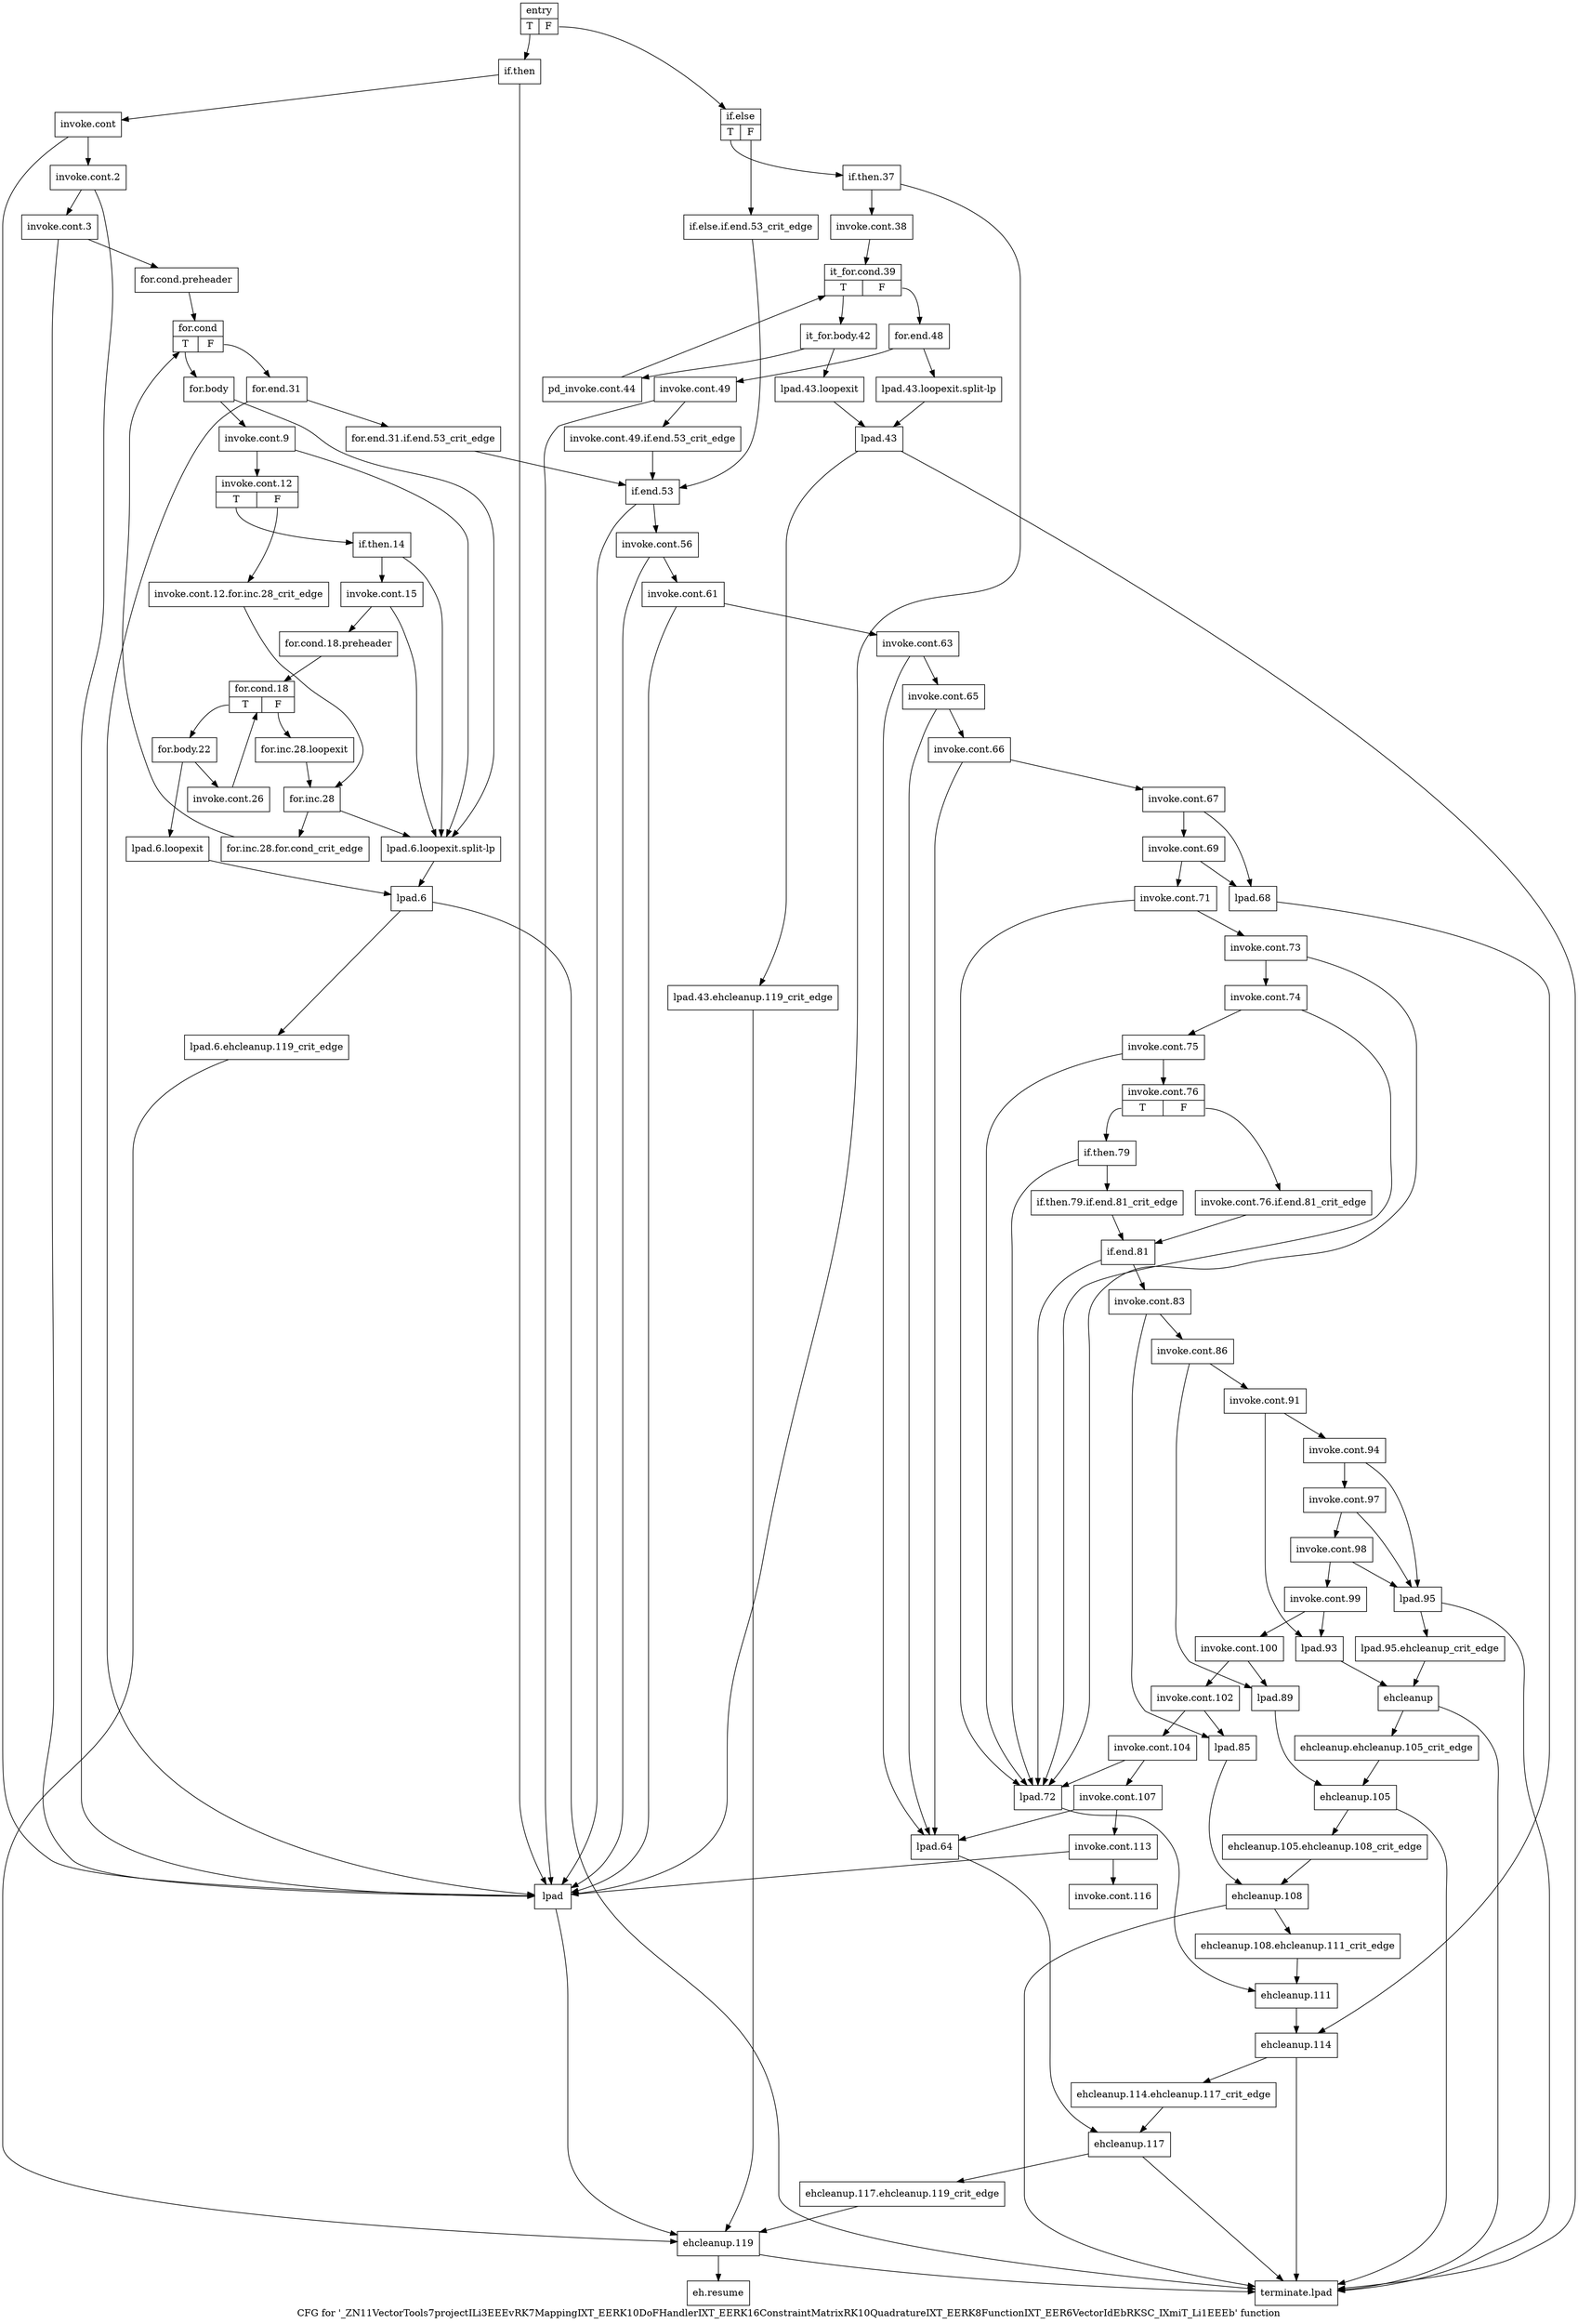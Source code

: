 digraph "CFG for '_ZN11VectorTools7projectILi3EEEvRK7MappingIXT_EERK10DoFHandlerIXT_EERK16ConstraintMatrixRK10QuadratureIXT_EERK8FunctionIXT_EER6VectorIdEbRKSC_IXmiT_Li1EEEb' function" {
	label="CFG for '_ZN11VectorTools7projectILi3EEEvRK7MappingIXT_EERK10DoFHandlerIXT_EERK16ConstraintMatrixRK10QuadratureIXT_EERK8FunctionIXT_EER6VectorIdEbRKSC_IXmiT_Li1EEEb' function";

	Node0x85f4440 [shape=record,label="{entry|{<s0>T|<s1>F}}"];
	Node0x85f4440:s0 -> Node0x861ee30;
	Node0x85f4440:s1 -> Node0x861f650;
	Node0x861ee30 [shape=record,label="{if.then}"];
	Node0x861ee30 -> Node0x861ee80;
	Node0x861ee30 -> Node0x861f330;
	Node0x861ee80 [shape=record,label="{invoke.cont}"];
	Node0x861ee80 -> Node0x861eed0;
	Node0x861ee80 -> Node0x861f330;
	Node0x861eed0 [shape=record,label="{invoke.cont.2}"];
	Node0x861eed0 -> Node0x861ef20;
	Node0x861eed0 -> Node0x861f330;
	Node0x861ef20 [shape=record,label="{invoke.cont.3}"];
	Node0x861ef20 -> Node0x861ef70;
	Node0x861ef20 -> Node0x861f330;
	Node0x861ef70 [shape=record,label="{for.cond.preheader}"];
	Node0x861ef70 -> Node0x861efc0;
	Node0x861efc0 [shape=record,label="{for.cond|{<s0>T|<s1>F}}"];
	Node0x861efc0:s0 -> Node0x861f010;
	Node0x861efc0:s1 -> Node0x861f5b0;
	Node0x861f010 [shape=record,label="{for.body}"];
	Node0x861f010 -> Node0x861f060;
	Node0x861f010 -> Node0x861f3d0;
	Node0x861f060 [shape=record,label="{invoke.cont.9}"];
	Node0x861f060 -> Node0x861f0b0;
	Node0x861f060 -> Node0x861f3d0;
	Node0x861f0b0 [shape=record,label="{invoke.cont.12|{<s0>T|<s1>F}}"];
	Node0x861f0b0:s0 -> Node0x861f150;
	Node0x861f0b0:s1 -> Node0x861f100;
	Node0x861f100 [shape=record,label="{invoke.cont.12.for.inc.28_crit_edge}"];
	Node0x861f100 -> Node0x861f510;
	Node0x861f150 [shape=record,label="{if.then.14}"];
	Node0x861f150 -> Node0x861f1a0;
	Node0x861f150 -> Node0x861f3d0;
	Node0x861f1a0 [shape=record,label="{invoke.cont.15}"];
	Node0x861f1a0 -> Node0x861f1f0;
	Node0x861f1a0 -> Node0x861f3d0;
	Node0x861f1f0 [shape=record,label="{for.cond.18.preheader}"];
	Node0x861f1f0 -> Node0x861f240;
	Node0x861f240 [shape=record,label="{for.cond.18|{<s0>T|<s1>F}}"];
	Node0x861f240:s0 -> Node0x861f290;
	Node0x861f240:s1 -> Node0x861f4c0;
	Node0x861f290 [shape=record,label="{for.body.22}"];
	Node0x861f290 -> Node0x861f2e0;
	Node0x861f290 -> Node0x861f380;
	Node0x861f2e0 [shape=record,label="{invoke.cont.26}"];
	Node0x861f2e0 -> Node0x861f240;
	Node0x861f330 [shape=record,label="{lpad}"];
	Node0x861f330 -> Node0x8620a00;
	Node0x861f380 [shape=record,label="{lpad.6.loopexit}"];
	Node0x861f380 -> Node0x861f420;
	Node0x861f3d0 [shape=record,label="{lpad.6.loopexit.split-lp}"];
	Node0x861f3d0 -> Node0x861f420;
	Node0x861f420 [shape=record,label="{lpad.6}"];
	Node0x861f420 -> Node0x861f470;
	Node0x861f420 -> Node0x8620aa0;
	Node0x861f470 [shape=record,label="{lpad.6.ehcleanup.119_crit_edge}"];
	Node0x861f470 -> Node0x8620a00;
	Node0x861f4c0 [shape=record,label="{for.inc.28.loopexit}"];
	Node0x861f4c0 -> Node0x861f510;
	Node0x861f510 [shape=record,label="{for.inc.28}"];
	Node0x861f510 -> Node0x861f560;
	Node0x861f510 -> Node0x861f3d0;
	Node0x861f560 [shape=record,label="{for.inc.28.for.cond_crit_edge}"];
	Node0x861f560 -> Node0x861efc0;
	Node0x861f5b0 [shape=record,label="{for.end.31}"];
	Node0x861f5b0 -> Node0x861f600;
	Node0x861f5b0 -> Node0x861f330;
	Node0x861f600 [shape=record,label="{for.end.31.if.end.53_crit_edge}"];
	Node0x861f600 -> Node0x861fab0;
	Node0x861f650 [shape=record,label="{if.else|{<s0>T|<s1>F}}"];
	Node0x861f650:s0 -> Node0x861f6f0;
	Node0x861f650:s1 -> Node0x861f6a0;
	Node0x861f6a0 [shape=record,label="{if.else.if.end.53_crit_edge}"];
	Node0x861f6a0 -> Node0x861fab0;
	Node0x861f6f0 [shape=record,label="{if.then.37}"];
	Node0x861f6f0 -> Node0x861f740;
	Node0x861f6f0 -> Node0x861f330;
	Node0x861f740 [shape=record,label="{invoke.cont.38}"];
	Node0x861f740 -> Node0x861f790;
	Node0x861f790 [shape=record,label="{it_for.cond.39|{<s0>T|<s1>F}}"];
	Node0x861f790:s0 -> Node0x861f7e0;
	Node0x861f790:s1 -> Node0x861f9c0;
	Node0x861f7e0 [shape=record,label="{it_for.body.42}"];
	Node0x861f7e0 -> Node0x861f830;
	Node0x861f7e0 -> Node0x861f880;
	Node0x861f830 [shape=record,label="{pd_invoke.cont.44}"];
	Node0x861f830 -> Node0x861f790;
	Node0x861f880 [shape=record,label="{lpad.43.loopexit}"];
	Node0x861f880 -> Node0x861f920;
	Node0x861f8d0 [shape=record,label="{lpad.43.loopexit.split-lp}"];
	Node0x861f8d0 -> Node0x861f920;
	Node0x861f920 [shape=record,label="{lpad.43}"];
	Node0x861f920 -> Node0x861f970;
	Node0x861f920 -> Node0x8620aa0;
	Node0x861f970 [shape=record,label="{lpad.43.ehcleanup.119_crit_edge}"];
	Node0x861f970 -> Node0x8620a00;
	Node0x861f9c0 [shape=record,label="{for.end.48}"];
	Node0x861f9c0 -> Node0x861fa10;
	Node0x861f9c0 -> Node0x861f8d0;
	Node0x861fa10 [shape=record,label="{invoke.cont.49}"];
	Node0x861fa10 -> Node0x861fa60;
	Node0x861fa10 -> Node0x861f330;
	Node0x861fa60 [shape=record,label="{invoke.cont.49.if.end.53_crit_edge}"];
	Node0x861fa60 -> Node0x861fab0;
	Node0x861fab0 [shape=record,label="{if.end.53}"];
	Node0x861fab0 -> Node0x861fb00;
	Node0x861fab0 -> Node0x861f330;
	Node0x861fb00 [shape=record,label="{invoke.cont.56}"];
	Node0x861fb00 -> Node0x861fb50;
	Node0x861fb00 -> Node0x861f330;
	Node0x861fb50 [shape=record,label="{invoke.cont.61}"];
	Node0x861fb50 -> Node0x861fba0;
	Node0x861fb50 -> Node0x861f330;
	Node0x861fba0 [shape=record,label="{invoke.cont.63}"];
	Node0x861fba0 -> Node0x861fbf0;
	Node0x861fba0 -> Node0x861ffb0;
	Node0x861fbf0 [shape=record,label="{invoke.cont.65}"];
	Node0x861fbf0 -> Node0x861fc40;
	Node0x861fbf0 -> Node0x861ffb0;
	Node0x861fc40 [shape=record,label="{invoke.cont.66}"];
	Node0x861fc40 -> Node0x861fc90;
	Node0x861fc40 -> Node0x861ffb0;
	Node0x861fc90 [shape=record,label="{invoke.cont.67}"];
	Node0x861fc90 -> Node0x861fce0;
	Node0x861fc90 -> Node0x8620000;
	Node0x861fce0 [shape=record,label="{invoke.cont.69}"];
	Node0x861fce0 -> Node0x861fd30;
	Node0x861fce0 -> Node0x8620000;
	Node0x861fd30 [shape=record,label="{invoke.cont.71}"];
	Node0x861fd30 -> Node0x861fd80;
	Node0x861fd30 -> Node0x8620050;
	Node0x861fd80 [shape=record,label="{invoke.cont.73}"];
	Node0x861fd80 -> Node0x861fdd0;
	Node0x861fd80 -> Node0x8620050;
	Node0x861fdd0 [shape=record,label="{invoke.cont.74}"];
	Node0x861fdd0 -> Node0x861fe20;
	Node0x861fdd0 -> Node0x8620050;
	Node0x861fe20 [shape=record,label="{invoke.cont.75}"];
	Node0x861fe20 -> Node0x861fe70;
	Node0x861fe20 -> Node0x8620050;
	Node0x861fe70 [shape=record,label="{invoke.cont.76|{<s0>T|<s1>F}}"];
	Node0x861fe70:s0 -> Node0x861ff10;
	Node0x861fe70:s1 -> Node0x861fec0;
	Node0x861fec0 [shape=record,label="{invoke.cont.76.if.end.81_crit_edge}"];
	Node0x861fec0 -> Node0x86200a0;
	Node0x861ff10 [shape=record,label="{if.then.79}"];
	Node0x861ff10 -> Node0x861ff60;
	Node0x861ff10 -> Node0x8620050;
	Node0x861ff60 [shape=record,label="{if.then.79.if.end.81_crit_edge}"];
	Node0x861ff60 -> Node0x86200a0;
	Node0x861ffb0 [shape=record,label="{lpad.64}"];
	Node0x861ffb0 -> Node0x8620960;
	Node0x8620000 [shape=record,label="{lpad.68}"];
	Node0x8620000 -> Node0x86208c0;
	Node0x8620050 [shape=record,label="{lpad.72}"];
	Node0x8620050 -> Node0x8620870;
	Node0x86200a0 [shape=record,label="{if.end.81}"];
	Node0x86200a0 -> Node0x86200f0;
	Node0x86200a0 -> Node0x8620050;
	Node0x86200f0 [shape=record,label="{invoke.cont.83}"];
	Node0x86200f0 -> Node0x8620140;
	Node0x86200f0 -> Node0x8620500;
	Node0x8620140 [shape=record,label="{invoke.cont.86}"];
	Node0x8620140 -> Node0x8620190;
	Node0x8620140 -> Node0x8620550;
	Node0x8620190 [shape=record,label="{invoke.cont.91}"];
	Node0x8620190 -> Node0x86201e0;
	Node0x8620190 -> Node0x86205a0;
	Node0x86201e0 [shape=record,label="{invoke.cont.94}"];
	Node0x86201e0 -> Node0x8620230;
	Node0x86201e0 -> Node0x86205f0;
	Node0x8620230 [shape=record,label="{invoke.cont.97}"];
	Node0x8620230 -> Node0x8620280;
	Node0x8620230 -> Node0x86205f0;
	Node0x8620280 [shape=record,label="{invoke.cont.98}"];
	Node0x8620280 -> Node0x86202d0;
	Node0x8620280 -> Node0x86205f0;
	Node0x86202d0 [shape=record,label="{invoke.cont.99}"];
	Node0x86202d0 -> Node0x8620320;
	Node0x86202d0 -> Node0x86205a0;
	Node0x8620320 [shape=record,label="{invoke.cont.100}"];
	Node0x8620320 -> Node0x8620370;
	Node0x8620320 -> Node0x8620550;
	Node0x8620370 [shape=record,label="{invoke.cont.102}"];
	Node0x8620370 -> Node0x86203c0;
	Node0x8620370 -> Node0x8620500;
	Node0x86203c0 [shape=record,label="{invoke.cont.104}"];
	Node0x86203c0 -> Node0x8620410;
	Node0x86203c0 -> Node0x8620050;
	Node0x8620410 [shape=record,label="{invoke.cont.107}"];
	Node0x8620410 -> Node0x8620460;
	Node0x8620410 -> Node0x861ffb0;
	Node0x8620460 [shape=record,label="{invoke.cont.113}"];
	Node0x8620460 -> Node0x86204b0;
	Node0x8620460 -> Node0x861f330;
	Node0x86204b0 [shape=record,label="{invoke.cont.116}"];
	Node0x8620500 [shape=record,label="{lpad.85}"];
	Node0x8620500 -> Node0x86207d0;
	Node0x8620550 [shape=record,label="{lpad.89}"];
	Node0x8620550 -> Node0x8620730;
	Node0x86205a0 [shape=record,label="{lpad.93}"];
	Node0x86205a0 -> Node0x8620690;
	Node0x86205f0 [shape=record,label="{lpad.95}"];
	Node0x86205f0 -> Node0x8620640;
	Node0x86205f0 -> Node0x8620aa0;
	Node0x8620640 [shape=record,label="{lpad.95.ehcleanup_crit_edge}"];
	Node0x8620640 -> Node0x8620690;
	Node0x8620690 [shape=record,label="{ehcleanup}"];
	Node0x8620690 -> Node0x86206e0;
	Node0x8620690 -> Node0x8620aa0;
	Node0x86206e0 [shape=record,label="{ehcleanup.ehcleanup.105_crit_edge}"];
	Node0x86206e0 -> Node0x8620730;
	Node0x8620730 [shape=record,label="{ehcleanup.105}"];
	Node0x8620730 -> Node0x8620780;
	Node0x8620730 -> Node0x8620aa0;
	Node0x8620780 [shape=record,label="{ehcleanup.105.ehcleanup.108_crit_edge}"];
	Node0x8620780 -> Node0x86207d0;
	Node0x86207d0 [shape=record,label="{ehcleanup.108}"];
	Node0x86207d0 -> Node0x8620820;
	Node0x86207d0 -> Node0x8620aa0;
	Node0x8620820 [shape=record,label="{ehcleanup.108.ehcleanup.111_crit_edge}"];
	Node0x8620820 -> Node0x8620870;
	Node0x8620870 [shape=record,label="{ehcleanup.111}"];
	Node0x8620870 -> Node0x86208c0;
	Node0x86208c0 [shape=record,label="{ehcleanup.114}"];
	Node0x86208c0 -> Node0x8620910;
	Node0x86208c0 -> Node0x8620aa0;
	Node0x8620910 [shape=record,label="{ehcleanup.114.ehcleanup.117_crit_edge}"];
	Node0x8620910 -> Node0x8620960;
	Node0x8620960 [shape=record,label="{ehcleanup.117}"];
	Node0x8620960 -> Node0x86209b0;
	Node0x8620960 -> Node0x8620aa0;
	Node0x86209b0 [shape=record,label="{ehcleanup.117.ehcleanup.119_crit_edge}"];
	Node0x86209b0 -> Node0x8620a00;
	Node0x8620a00 [shape=record,label="{ehcleanup.119}"];
	Node0x8620a00 -> Node0x8620a50;
	Node0x8620a00 -> Node0x8620aa0;
	Node0x8620a50 [shape=record,label="{eh.resume}"];
	Node0x8620aa0 [shape=record,label="{terminate.lpad}"];
}
